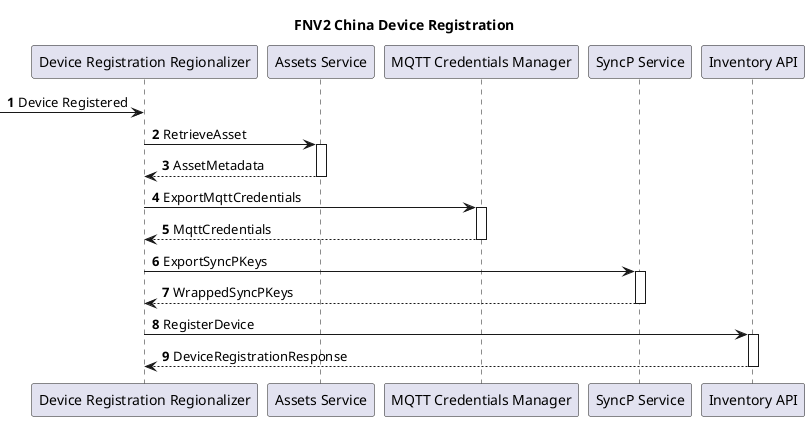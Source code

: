 @startuml
autonumber


title FNV2 China Device Registration

participant "Device Registration Regionalizer" as drr
participant "Assets Service" as assets
participant "MQTT Credentials Manager" as credman
participant "SyncP Service" as syncp
participant "Inventory API" as inv

[-> drr: Device Registered

drr -> assets ++: RetrieveAsset
return AssetMetadata

drr -> credman ++: ExportMqttCredentials 
return MqttCredentials

drr -> syncp ++: ExportSyncPKeys
return WrappedSyncPKeys

drr -> inv ++: RegisterDevice
return DeviceRegistrationResponse
@enduml